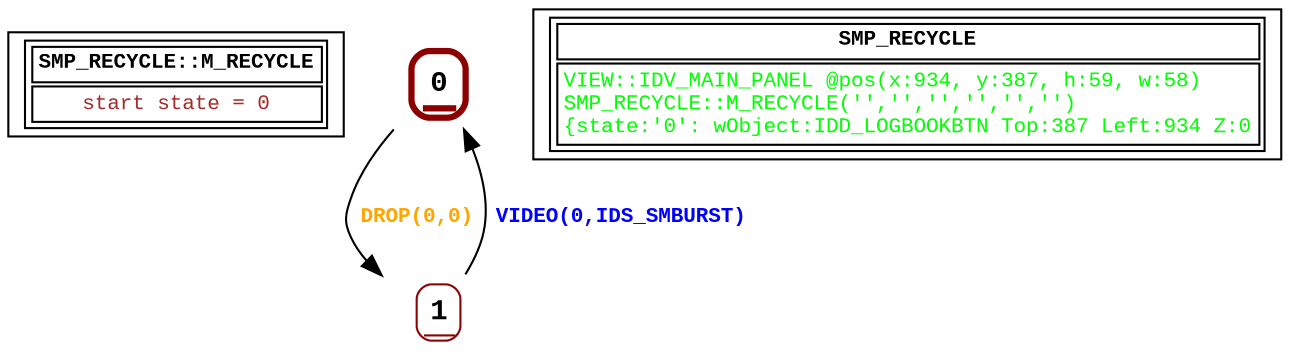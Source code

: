 digraph Automaton {
 fontname="Courier New"
	node [shape=oval, fontname="Courier New"];
	filename[shape = record, fontsize=10, label=< <table border="1"><tr><td><b>SMP_RECYCLE::M_RECYCLE<br align="left"/></b></td></tr>
<tr><td><font point-size="10" color ="brown">start state = 0<br align="left"/></font></td></tr></table>>
];
	0[shape = none, fontsize=14, label=< <table border="3" color="darkred" style="rounded"><tr><td sides="b"><b>0<br align="left"/></b></td></tr>
</table>>];
"0" -> "1" [fontcolor=orange,fontsize=10,fontname="Courier New", label=< <table border="0"><tr><td><b>DROP(0,0)<br align="left"/></b></td></tr>
</table>>
];
	1[shape = none, fontsize=14, label=< <table border="1" color="darkred" style="rounded"><tr><td sides="b"><b>1<br align="left"/></b></td></tr>
</table>>];
"1" -> "0" [fontcolor=blue,fontsize=10,fontname="Courier New", label=< <table border="0"><tr><td><b>VIDEO(0,IDS_SMBURST)<br align="left"/></b></td></tr>
</table>>
];
	status[shape = record, fontsize=10, label=< <table border="1"><tr><td><b>SMP_RECYCLE<br align="left"/></b></td></tr>
<tr><td><font point-size="10" color ="green">VIEW::IDV_MAIN_PANEL @pos(x:934, y:387, h:59, w:58)<br align="left"/>SMP_RECYCLE::M_RECYCLE(&apos;&apos;,&apos;&apos;,&apos;&apos;,&apos;&apos;,&apos;&apos;,&apos;&apos;)<br align="left"/>			&#123;state:&apos;0&apos;: wObject:IDD_LOGBOOKBTN Top:387 Left:934 Z:0<br align="left"/></font></td></tr></table>>
];
}
